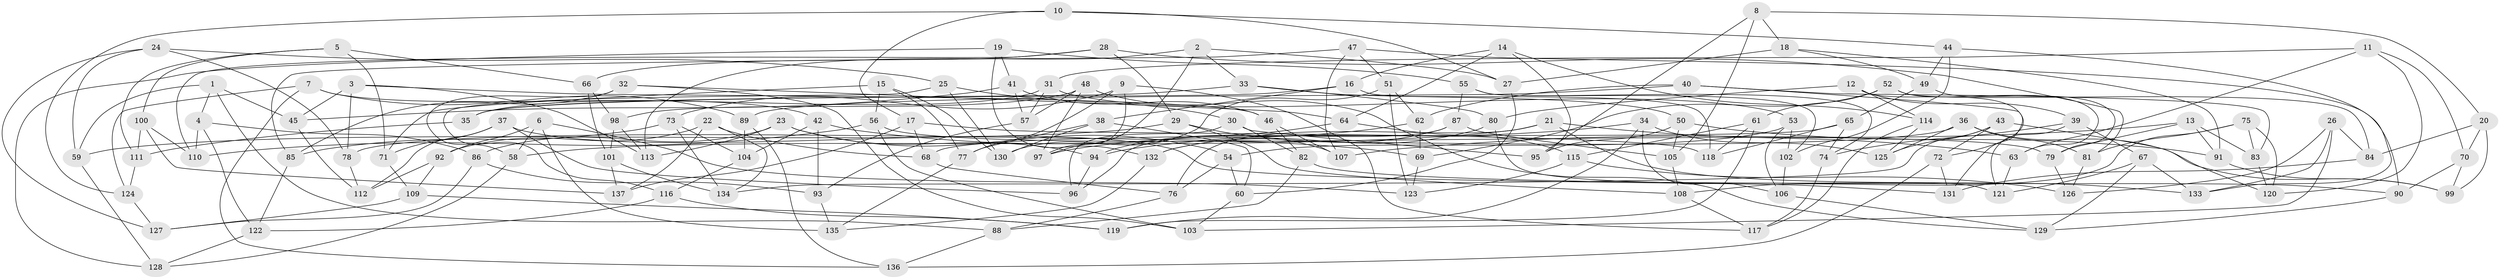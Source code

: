 // coarse degree distribution, {6: 0.4880952380952381, 5: 0.13095238095238096, 4: 0.34523809523809523, 3: 0.03571428571428571}
// Generated by graph-tools (version 1.1) at 2025/52/02/27/25 19:52:34]
// undirected, 137 vertices, 274 edges
graph export_dot {
graph [start="1"]
  node [color=gray90,style=filled];
  1;
  2;
  3;
  4;
  5;
  6;
  7;
  8;
  9;
  10;
  11;
  12;
  13;
  14;
  15;
  16;
  17;
  18;
  19;
  20;
  21;
  22;
  23;
  24;
  25;
  26;
  27;
  28;
  29;
  30;
  31;
  32;
  33;
  34;
  35;
  36;
  37;
  38;
  39;
  40;
  41;
  42;
  43;
  44;
  45;
  46;
  47;
  48;
  49;
  50;
  51;
  52;
  53;
  54;
  55;
  56;
  57;
  58;
  59;
  60;
  61;
  62;
  63;
  64;
  65;
  66;
  67;
  68;
  69;
  70;
  71;
  72;
  73;
  74;
  75;
  76;
  77;
  78;
  79;
  80;
  81;
  82;
  83;
  84;
  85;
  86;
  87;
  88;
  89;
  90;
  91;
  92;
  93;
  94;
  95;
  96;
  97;
  98;
  99;
  100;
  101;
  102;
  103;
  104;
  105;
  106;
  107;
  108;
  109;
  110;
  111;
  112;
  113;
  114;
  115;
  116;
  117;
  118;
  119;
  120;
  121;
  122;
  123;
  124;
  125;
  126;
  127;
  128;
  129;
  130;
  131;
  132;
  133;
  134;
  135;
  136;
  137;
  1 -- 88;
  1 -- 4;
  1 -- 45;
  1 -- 59;
  2 -- 97;
  2 -- 33;
  2 -- 27;
  2 -- 113;
  3 -- 45;
  3 -- 78;
  3 -- 113;
  3 -- 46;
  4 -- 110;
  4 -- 122;
  4 -- 86;
  5 -- 71;
  5 -- 111;
  5 -- 100;
  5 -- 66;
  6 -- 135;
  6 -- 92;
  6 -- 58;
  6 -- 123;
  7 -- 124;
  7 -- 89;
  7 -- 136;
  7 -- 42;
  8 -- 18;
  8 -- 105;
  8 -- 20;
  8 -- 95;
  9 -- 77;
  9 -- 117;
  9 -- 97;
  9 -- 73;
  10 -- 124;
  10 -- 27;
  10 -- 44;
  10 -- 17;
  11 -- 63;
  11 -- 120;
  11 -- 70;
  11 -- 31;
  12 -- 80;
  12 -- 72;
  12 -- 114;
  12 -- 39;
  13 -- 107;
  13 -- 91;
  13 -- 79;
  13 -- 83;
  14 -- 114;
  14 -- 95;
  14 -- 64;
  14 -- 16;
  15 -- 56;
  15 -- 77;
  15 -- 71;
  15 -- 130;
  16 -- 38;
  16 -- 118;
  16 -- 35;
  17 -- 118;
  17 -- 137;
  17 -- 68;
  18 -- 27;
  18 -- 91;
  18 -- 49;
  19 -- 128;
  19 -- 132;
  19 -- 41;
  19 -- 55;
  20 -- 99;
  20 -- 84;
  20 -- 70;
  21 -- 76;
  21 -- 58;
  21 -- 133;
  21 -- 63;
  22 -- 134;
  22 -- 92;
  22 -- 68;
  22 -- 137;
  23 -- 94;
  23 -- 54;
  23 -- 86;
  23 -- 113;
  24 -- 127;
  24 -- 78;
  24 -- 59;
  24 -- 25;
  25 -- 30;
  25 -- 116;
  25 -- 130;
  26 -- 84;
  26 -- 103;
  26 -- 133;
  26 -- 126;
  27 -- 60;
  28 -- 66;
  28 -- 81;
  28 -- 110;
  28 -- 29;
  29 -- 108;
  29 -- 59;
  29 -- 107;
  30 -- 96;
  30 -- 95;
  30 -- 82;
  31 -- 35;
  31 -- 53;
  31 -- 57;
  32 -- 103;
  32 -- 64;
  32 -- 85;
  32 -- 58;
  33 -- 80;
  33 -- 35;
  33 -- 50;
  34 -- 125;
  34 -- 119;
  34 -- 94;
  34 -- 106;
  35 -- 111;
  36 -- 99;
  36 -- 78;
  36 -- 125;
  36 -- 81;
  37 -- 96;
  37 -- 71;
  37 -- 131;
  37 -- 112;
  38 -- 130;
  38 -- 60;
  38 -- 77;
  39 -- 67;
  39 -- 74;
  39 -- 121;
  40 -- 131;
  40 -- 83;
  40 -- 89;
  40 -- 62;
  41 -- 45;
  41 -- 57;
  41 -- 46;
  42 -- 93;
  42 -- 104;
  42 -- 69;
  43 -- 134;
  43 -- 72;
  43 -- 120;
  43 -- 125;
  44 -- 102;
  44 -- 133;
  44 -- 49;
  45 -- 112;
  46 -- 82;
  46 -- 107;
  47 -- 51;
  47 -- 85;
  47 -- 90;
  47 -- 107;
  48 -- 129;
  48 -- 98;
  48 -- 97;
  48 -- 57;
  49 -- 65;
  49 -- 79;
  50 -- 95;
  50 -- 105;
  50 -- 91;
  51 -- 130;
  51 -- 62;
  51 -- 123;
  52 -- 84;
  52 -- 61;
  52 -- 69;
  52 -- 63;
  53 -- 106;
  53 -- 54;
  53 -- 102;
  54 -- 60;
  54 -- 76;
  55 -- 87;
  55 -- 74;
  55 -- 102;
  56 -- 79;
  56 -- 110;
  56 -- 103;
  57 -- 93;
  58 -- 128;
  59 -- 128;
  60 -- 103;
  61 -- 119;
  61 -- 115;
  61 -- 118;
  62 -- 69;
  62 -- 97;
  63 -- 121;
  64 -- 115;
  64 -- 94;
  65 -- 74;
  65 -- 118;
  65 -- 68;
  66 -- 101;
  66 -- 98;
  67 -- 133;
  67 -- 121;
  67 -- 129;
  68 -- 76;
  69 -- 123;
  70 -- 90;
  70 -- 99;
  71 -- 109;
  72 -- 136;
  72 -- 131;
  73 -- 85;
  73 -- 134;
  73 -- 104;
  74 -- 117;
  75 -- 120;
  75 -- 108;
  75 -- 81;
  75 -- 83;
  76 -- 88;
  77 -- 135;
  78 -- 112;
  79 -- 126;
  80 -- 121;
  80 -- 132;
  81 -- 126;
  82 -- 90;
  82 -- 88;
  83 -- 120;
  84 -- 131;
  85 -- 122;
  86 -- 127;
  86 -- 93;
  87 -- 105;
  87 -- 96;
  87 -- 132;
  88 -- 136;
  89 -- 136;
  89 -- 104;
  90 -- 129;
  91 -- 99;
  92 -- 109;
  92 -- 112;
  93 -- 135;
  94 -- 96;
  98 -- 113;
  98 -- 101;
  100 -- 137;
  100 -- 110;
  100 -- 111;
  101 -- 137;
  101 -- 134;
  102 -- 106;
  104 -- 116;
  105 -- 108;
  106 -- 129;
  108 -- 117;
  109 -- 119;
  109 -- 127;
  111 -- 124;
  114 -- 125;
  114 -- 117;
  115 -- 123;
  115 -- 126;
  116 -- 122;
  116 -- 119;
  122 -- 128;
  124 -- 127;
  132 -- 135;
}
